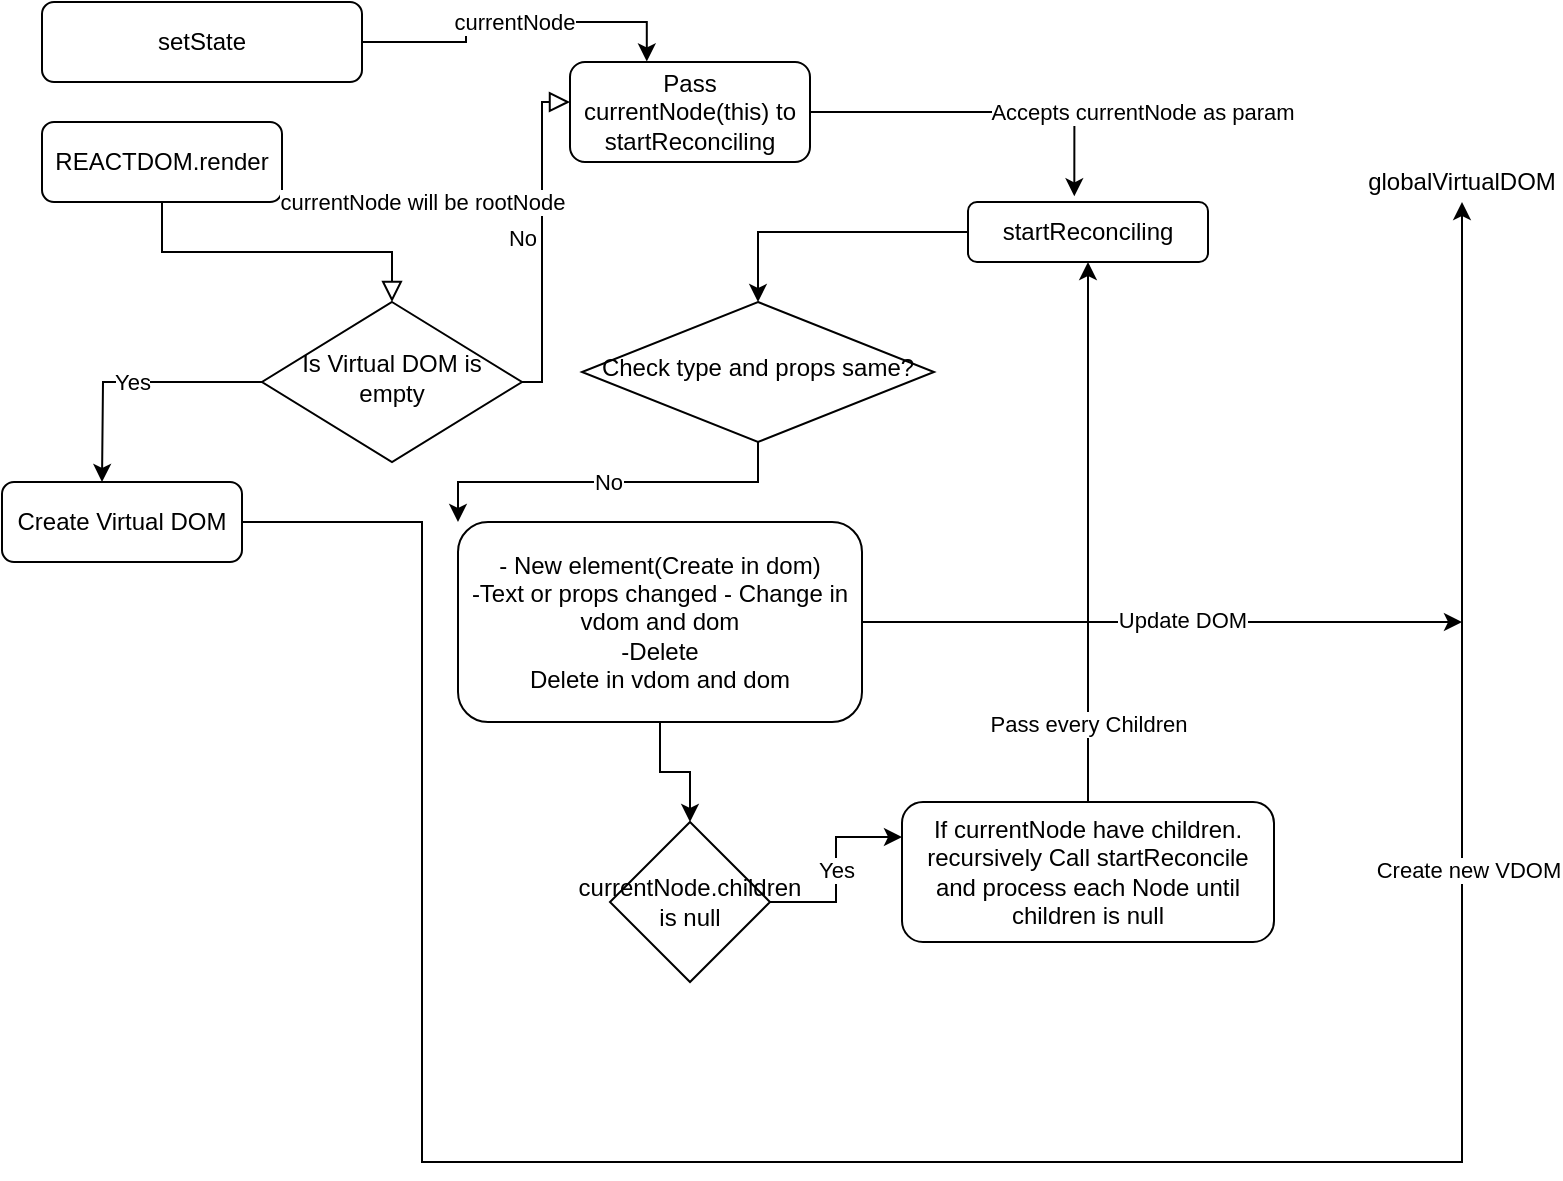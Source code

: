 <mxfile version="14.8.0" type="github">
  <diagram id="C5RBs43oDa-KdzZeNtuy" name="Page-1">
    <mxGraphModel dx="1209" dy="645" grid="1" gridSize="10" guides="1" tooltips="1" connect="1" arrows="1" fold="1" page="1" pageScale="1" pageWidth="827" pageHeight="1169" math="0" shadow="0">
      <root>
        <mxCell id="WIyWlLk6GJQsqaUBKTNV-0" />
        <mxCell id="WIyWlLk6GJQsqaUBKTNV-1" parent="WIyWlLk6GJQsqaUBKTNV-0" />
        <mxCell id="WIyWlLk6GJQsqaUBKTNV-2" value="" style="rounded=0;html=1;jettySize=auto;orthogonalLoop=1;fontSize=11;endArrow=block;endFill=0;endSize=8;strokeWidth=1;shadow=0;labelBackgroundColor=none;edgeStyle=orthogonalEdgeStyle;" parent="WIyWlLk6GJQsqaUBKTNV-1" source="WIyWlLk6GJQsqaUBKTNV-3" target="WIyWlLk6GJQsqaUBKTNV-6" edge="1">
          <mxGeometry relative="1" as="geometry" />
        </mxCell>
        <mxCell id="WIyWlLk6GJQsqaUBKTNV-3" value="REACTDOM.render" style="rounded=1;whiteSpace=wrap;html=1;fontSize=12;glass=0;strokeWidth=1;shadow=0;" parent="WIyWlLk6GJQsqaUBKTNV-1" vertex="1">
          <mxGeometry x="30" y="80" width="120" height="40" as="geometry" />
        </mxCell>
        <mxCell id="WIyWlLk6GJQsqaUBKTNV-5" value="No" style="edgeStyle=orthogonalEdgeStyle;rounded=0;html=1;jettySize=auto;orthogonalLoop=1;fontSize=11;endArrow=block;endFill=0;endSize=8;strokeWidth=1;shadow=0;labelBackgroundColor=none;" parent="WIyWlLk6GJQsqaUBKTNV-1" source="WIyWlLk6GJQsqaUBKTNV-6" target="WIyWlLk6GJQsqaUBKTNV-7" edge="1">
          <mxGeometry y="10" relative="1" as="geometry">
            <mxPoint as="offset" />
            <Array as="points">
              <mxPoint x="280" y="210" />
              <mxPoint x="280" y="70" />
            </Array>
          </mxGeometry>
        </mxCell>
        <mxCell id="KXzqomN7c-BXHMzJ5iwj-6" value="currentNode will be rootNode" style="edgeLabel;html=1;align=center;verticalAlign=middle;resizable=0;points=[];" parent="WIyWlLk6GJQsqaUBKTNV-5" vertex="1" connectable="0">
          <mxGeometry x="-0.246" y="-3" relative="1" as="geometry">
            <mxPoint x="-63" y="-38" as="offset" />
          </mxGeometry>
        </mxCell>
        <mxCell id="KXzqomN7c-BXHMzJ5iwj-18" value="Yes" style="edgeStyle=orthogonalEdgeStyle;rounded=0;orthogonalLoop=1;jettySize=auto;html=1;" parent="WIyWlLk6GJQsqaUBKTNV-1" source="WIyWlLk6GJQsqaUBKTNV-6" edge="1">
          <mxGeometry relative="1" as="geometry">
            <mxPoint x="60" y="260" as="targetPoint" />
          </mxGeometry>
        </mxCell>
        <mxCell id="WIyWlLk6GJQsqaUBKTNV-6" value="Is Virtual DOM is empty" style="rhombus;whiteSpace=wrap;html=1;shadow=0;fontFamily=Helvetica;fontSize=12;align=center;strokeWidth=1;spacing=6;spacingTop=-4;" parent="WIyWlLk6GJQsqaUBKTNV-1" vertex="1">
          <mxGeometry x="140" y="170" width="130" height="80" as="geometry" />
        </mxCell>
        <mxCell id="KXzqomN7c-BXHMzJ5iwj-8" style="edgeStyle=orthogonalEdgeStyle;rounded=0;orthogonalLoop=1;jettySize=auto;html=1;entryX=0.443;entryY=-0.095;entryDx=0;entryDy=0;entryPerimeter=0;" parent="WIyWlLk6GJQsqaUBKTNV-1" source="WIyWlLk6GJQsqaUBKTNV-7" target="KXzqomN7c-BXHMzJ5iwj-7" edge="1">
          <mxGeometry relative="1" as="geometry" />
        </mxCell>
        <mxCell id="1_VKwjBCajb-z-1ccfJQ-0" value="Accepts currentNode as param" style="edgeLabel;html=1;align=center;verticalAlign=middle;resizable=0;points=[];" vertex="1" connectable="0" parent="KXzqomN7c-BXHMzJ5iwj-8">
          <mxGeometry x="-0.068" y="1" relative="1" as="geometry">
            <mxPoint x="85" y="1" as="offset" />
          </mxGeometry>
        </mxCell>
        <mxCell id="WIyWlLk6GJQsqaUBKTNV-7" value="Pass currentNode(this) to startReconciling" style="rounded=1;whiteSpace=wrap;html=1;fontSize=12;glass=0;strokeWidth=1;shadow=0;" parent="WIyWlLk6GJQsqaUBKTNV-1" vertex="1">
          <mxGeometry x="294" y="50" width="120" height="50" as="geometry" />
        </mxCell>
        <mxCell id="KXzqomN7c-BXHMzJ5iwj-1" style="edgeStyle=orthogonalEdgeStyle;rounded=0;orthogonalLoop=1;jettySize=auto;html=1;entryX=0.5;entryY=1;entryDx=0;entryDy=0;" parent="WIyWlLk6GJQsqaUBKTNV-1" source="WIyWlLk6GJQsqaUBKTNV-11" target="KXzqomN7c-BXHMzJ5iwj-0" edge="1">
          <mxGeometry relative="1" as="geometry">
            <Array as="points">
              <mxPoint x="220" y="600" />
              <mxPoint x="740" y="600" />
            </Array>
          </mxGeometry>
        </mxCell>
        <mxCell id="KXzqomN7c-BXHMzJ5iwj-2" value="Create new VDOM" style="edgeLabel;html=1;align=center;verticalAlign=middle;resizable=0;points=[];" parent="KXzqomN7c-BXHMzJ5iwj-1" vertex="1" connectable="0">
          <mxGeometry x="0.526" y="-3" relative="1" as="geometry">
            <mxPoint as="offset" />
          </mxGeometry>
        </mxCell>
        <mxCell id="WIyWlLk6GJQsqaUBKTNV-11" value="Create Virtual DOM" style="rounded=1;whiteSpace=wrap;html=1;fontSize=12;glass=0;strokeWidth=1;shadow=0;" parent="WIyWlLk6GJQsqaUBKTNV-1" vertex="1">
          <mxGeometry x="10" y="260" width="120" height="40" as="geometry" />
        </mxCell>
        <mxCell id="KXzqomN7c-BXHMzJ5iwj-0" value="globalVirtualDOM" style="text;html=1;strokeColor=none;fillColor=none;align=center;verticalAlign=middle;whiteSpace=wrap;rounded=0;" parent="WIyWlLk6GJQsqaUBKTNV-1" vertex="1">
          <mxGeometry x="700" y="100" width="80" height="20" as="geometry" />
        </mxCell>
        <mxCell id="KXzqomN7c-BXHMzJ5iwj-5" value="currentNode" style="edgeStyle=orthogonalEdgeStyle;rounded=0;orthogonalLoop=1;jettySize=auto;html=1;entryX=0.32;entryY=-0.005;entryDx=0;entryDy=0;entryPerimeter=0;" parent="WIyWlLk6GJQsqaUBKTNV-1" source="KXzqomN7c-BXHMzJ5iwj-3" target="WIyWlLk6GJQsqaUBKTNV-7" edge="1">
          <mxGeometry relative="1" as="geometry" />
        </mxCell>
        <mxCell id="KXzqomN7c-BXHMzJ5iwj-3" value="setState" style="rounded=1;whiteSpace=wrap;html=1;fontSize=12;glass=0;strokeWidth=1;shadow=0;" parent="WIyWlLk6GJQsqaUBKTNV-1" vertex="1">
          <mxGeometry x="30" y="20" width="160" height="40" as="geometry" />
        </mxCell>
        <mxCell id="KXzqomN7c-BXHMzJ5iwj-10" style="edgeStyle=orthogonalEdgeStyle;rounded=0;orthogonalLoop=1;jettySize=auto;html=1;entryX=0.5;entryY=0;entryDx=0;entryDy=0;" parent="WIyWlLk6GJQsqaUBKTNV-1" source="KXzqomN7c-BXHMzJ5iwj-7" target="KXzqomN7c-BXHMzJ5iwj-9" edge="1">
          <mxGeometry relative="1" as="geometry" />
        </mxCell>
        <mxCell id="KXzqomN7c-BXHMzJ5iwj-7" value="startReconciling" style="rounded=1;whiteSpace=wrap;html=1;fontSize=12;glass=0;strokeWidth=1;shadow=0;" parent="WIyWlLk6GJQsqaUBKTNV-1" vertex="1">
          <mxGeometry x="493" y="120" width="120" height="30" as="geometry" />
        </mxCell>
        <mxCell id="KXzqomN7c-BXHMzJ5iwj-15" value="No" style="edgeStyle=orthogonalEdgeStyle;rounded=0;orthogonalLoop=1;jettySize=auto;html=1;entryX=0;entryY=0;entryDx=0;entryDy=0;" parent="WIyWlLk6GJQsqaUBKTNV-1" source="KXzqomN7c-BXHMzJ5iwj-9" target="KXzqomN7c-BXHMzJ5iwj-14" edge="1">
          <mxGeometry relative="1" as="geometry" />
        </mxCell>
        <mxCell id="KXzqomN7c-BXHMzJ5iwj-9" value="Check type and props same?" style="rhombus;whiteSpace=wrap;html=1;shadow=0;fontFamily=Helvetica;fontSize=12;align=center;strokeWidth=1;spacing=6;spacingTop=-4;" parent="WIyWlLk6GJQsqaUBKTNV-1" vertex="1">
          <mxGeometry x="300" y="170" width="176" height="70" as="geometry" />
        </mxCell>
        <mxCell id="KXzqomN7c-BXHMzJ5iwj-23" style="edgeStyle=orthogonalEdgeStyle;rounded=0;orthogonalLoop=1;jettySize=auto;html=1;" parent="WIyWlLk6GJQsqaUBKTNV-1" source="KXzqomN7c-BXHMzJ5iwj-14" target="KXzqomN7c-BXHMzJ5iwj-21" edge="1">
          <mxGeometry relative="1" as="geometry" />
        </mxCell>
        <mxCell id="KXzqomN7c-BXHMzJ5iwj-33" style="edgeStyle=orthogonalEdgeStyle;rounded=0;orthogonalLoop=1;jettySize=auto;html=1;" parent="WIyWlLk6GJQsqaUBKTNV-1" source="KXzqomN7c-BXHMzJ5iwj-14" edge="1">
          <mxGeometry relative="1" as="geometry">
            <mxPoint x="740" y="330" as="targetPoint" />
          </mxGeometry>
        </mxCell>
        <mxCell id="KXzqomN7c-BXHMzJ5iwj-34" value="Update DOM" style="edgeLabel;html=1;align=center;verticalAlign=middle;resizable=0;points=[];" parent="KXzqomN7c-BXHMzJ5iwj-33" vertex="1" connectable="0">
          <mxGeometry x="0.064" y="2" relative="1" as="geometry">
            <mxPoint as="offset" />
          </mxGeometry>
        </mxCell>
        <mxCell id="KXzqomN7c-BXHMzJ5iwj-14" value="- New element(Create in dom)&lt;br&gt;-Text or props changed - Change in vdom and dom&lt;br&gt;-Delete&lt;br&gt;Delete in vdom and dom" style="rounded=1;whiteSpace=wrap;html=1;fontSize=12;glass=0;strokeWidth=1;shadow=0;" parent="WIyWlLk6GJQsqaUBKTNV-1" vertex="1">
          <mxGeometry x="238" y="280" width="202" height="100" as="geometry" />
        </mxCell>
        <mxCell id="KXzqomN7c-BXHMzJ5iwj-36" style="edgeStyle=orthogonalEdgeStyle;rounded=0;orthogonalLoop=1;jettySize=auto;html=1;entryX=0.5;entryY=1;entryDx=0;entryDy=0;" parent="WIyWlLk6GJQsqaUBKTNV-1" source="KXzqomN7c-BXHMzJ5iwj-19" target="KXzqomN7c-BXHMzJ5iwj-7" edge="1">
          <mxGeometry relative="1" as="geometry" />
        </mxCell>
        <mxCell id="1_VKwjBCajb-z-1ccfJQ-1" value="Pass every Children" style="edgeLabel;html=1;align=center;verticalAlign=middle;resizable=0;points=[];" vertex="1" connectable="0" parent="KXzqomN7c-BXHMzJ5iwj-36">
          <mxGeometry x="-0.877" y="-1" relative="1" as="geometry">
            <mxPoint x="-1" y="-23" as="offset" />
          </mxGeometry>
        </mxCell>
        <mxCell id="KXzqomN7c-BXHMzJ5iwj-19" value="If currentNode have children. recursively Call startReconcile and process each Node until children is null&lt;br&gt;" style="rounded=1;whiteSpace=wrap;html=1;fontSize=12;glass=0;strokeWidth=1;shadow=0;" parent="WIyWlLk6GJQsqaUBKTNV-1" vertex="1">
          <mxGeometry x="460" y="420" width="186" height="70" as="geometry" />
        </mxCell>
        <mxCell id="KXzqomN7c-BXHMzJ5iwj-22" value="Yes" style="edgeStyle=orthogonalEdgeStyle;rounded=0;orthogonalLoop=1;jettySize=auto;html=1;entryX=0;entryY=0.25;entryDx=0;entryDy=0;" parent="WIyWlLk6GJQsqaUBKTNV-1" source="KXzqomN7c-BXHMzJ5iwj-21" target="KXzqomN7c-BXHMzJ5iwj-19" edge="1">
          <mxGeometry relative="1" as="geometry" />
        </mxCell>
        <mxCell id="KXzqomN7c-BXHMzJ5iwj-21" value="currentNode.children is null" style="rhombus;whiteSpace=wrap;html=1;" parent="WIyWlLk6GJQsqaUBKTNV-1" vertex="1">
          <mxGeometry x="314" y="430" width="80" height="80" as="geometry" />
        </mxCell>
      </root>
    </mxGraphModel>
  </diagram>
</mxfile>
